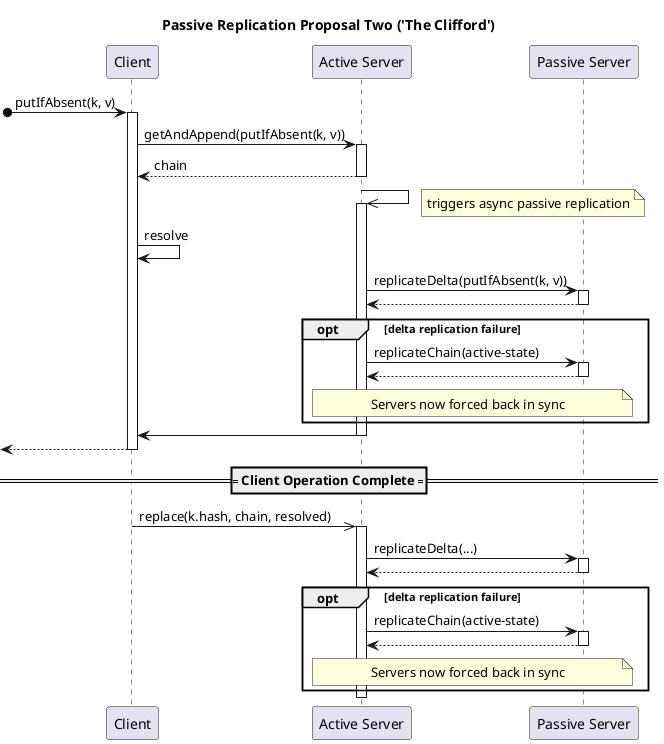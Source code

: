 @startuml

title Passive Replication Proposal Two ('The Clifford')

participant "Client" as C
participant "Active Server" as AS
participant "Passive Server" as PS

[o->C: putIfAbsent(k, v)
activate C
C->AS: getAndAppend(putIfAbsent(k, v))
activate AS
C<--AS: chain
deactivate AS

AS->>AS
note right: triggers async passive replication
activate AS
C->C: resolve
AS->PS: replicateDelta(putIfAbsent(k, v))
activate PS
AS<--PS
deactivate PS
opt delta replication failure
AS->PS: replicateChain(active-state)
activate PS
AS<--PS
deactivate PS
note over AS, PS
Servers now forced back in sync
end note
end
C<-AS

deactivate AS

[<--C
deactivate C

==== Client Operation Complete ====

C->>AS: replace(k.hash, chain, resolved)
activate AS
AS->PS: replicateDelta(...)
activate PS
AS<--PS
deactivate PS
opt delta replication failure
AS->PS: replicateChain(active-state)
activate PS
AS<--PS
deactivate PS
note over AS, PS
Servers now forced back in sync
end note
end
deactivate AS

@enduml
